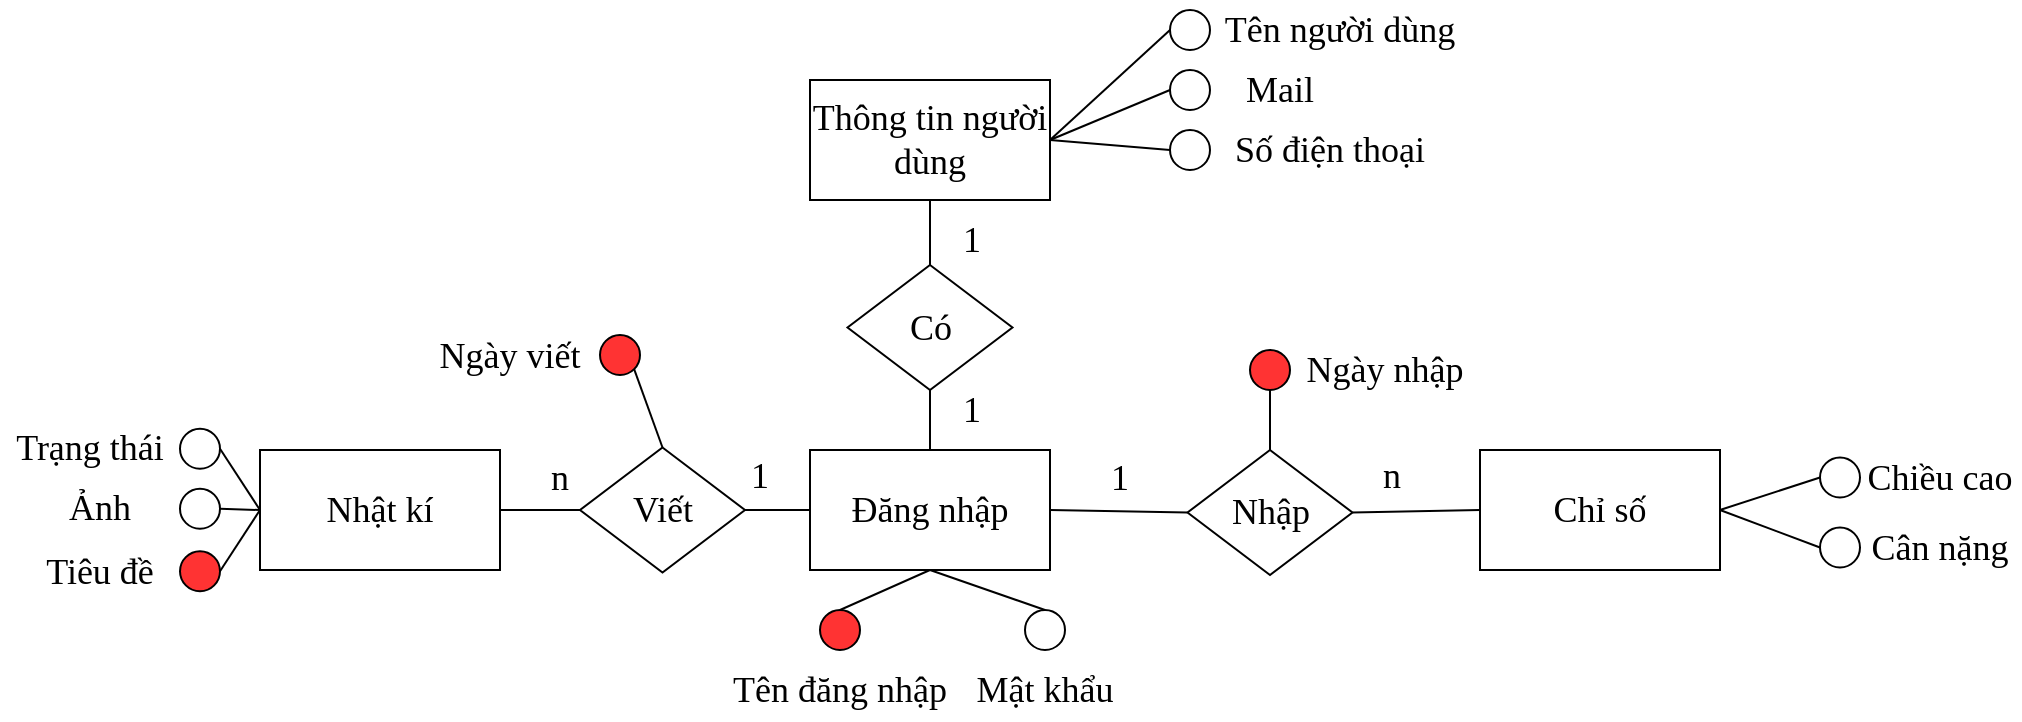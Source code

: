 <mxfile version="18.0.8" type="device"><diagram id="xrx3Zz8OaZOyJywGLjrX" name="Page-1"><mxGraphModel dx="2234" dy="719" grid="1" gridSize="10" guides="1" tooltips="1" connect="1" arrows="1" fold="1" page="1" pageScale="1" pageWidth="850" pageHeight="1100" background="#ffffff" math="0" shadow="0"><root><mxCell id="0"/><mxCell id="1" parent="0"/><mxCell id="OD6HudNCBVPXpwpAxmKn-1" value="Đăng nhập" style="rounded=0;whiteSpace=wrap;html=1;fontFamily=Times New Roman;fontSize=18;" parent="1" vertex="1"><mxGeometry x="355" y="265" width="120" height="60" as="geometry"/></mxCell><mxCell id="OD6HudNCBVPXpwpAxmKn-3" value="Nhật kí" style="rounded=0;whiteSpace=wrap;html=1;fontFamily=Times New Roman;fontSize=18;" parent="1" vertex="1"><mxGeometry x="80" y="265" width="120" height="60" as="geometry"/></mxCell><mxCell id="OD6HudNCBVPXpwpAxmKn-6" value="Thông tin người dùng" style="rounded=0;whiteSpace=wrap;html=1;fontFamily=Times New Roman;fontSize=18;" parent="1" vertex="1"><mxGeometry x="355" y="80" width="120" height="60" as="geometry"/></mxCell><mxCell id="OD6HudNCBVPXpwpAxmKn-7" value="Chỉ số" style="rounded=0;whiteSpace=wrap;html=1;fontFamily=Times New Roman;fontSize=18;" parent="1" vertex="1"><mxGeometry x="690" y="265" width="120" height="60" as="geometry"/></mxCell><mxCell id="OD6HudNCBVPXpwpAxmKn-13" value="Tên đăng nhập" style="text;html=1;strokeColor=none;fillColor=none;align=center;verticalAlign=middle;whiteSpace=wrap;rounded=0;fontFamily=Times New Roman;fontSize=18;" parent="1" vertex="1"><mxGeometry x="315" y="370" width="110" height="30" as="geometry"/></mxCell><mxCell id="OD6HudNCBVPXpwpAxmKn-14" value="" style="ellipse;whiteSpace=wrap;html=1;aspect=fixed;fontFamily=Times New Roman;fontSize=18;fillColor=#FF3333;" parent="1" vertex="1"><mxGeometry x="360" y="345" width="20" height="20" as="geometry"/></mxCell><mxCell id="OD6HudNCBVPXpwpAxmKn-15" value="Mật khẩu" style="text;html=1;strokeColor=none;fillColor=none;align=center;verticalAlign=middle;whiteSpace=wrap;rounded=0;fontFamily=Times New Roman;fontSize=18;" parent="1" vertex="1"><mxGeometry x="430" y="370" width="85" height="30" as="geometry"/></mxCell><mxCell id="OD6HudNCBVPXpwpAxmKn-16" value="" style="ellipse;whiteSpace=wrap;html=1;aspect=fixed;fontFamily=Times New Roman;fontSize=18;" parent="1" vertex="1"><mxGeometry x="462.5" y="345" width="20" height="20" as="geometry"/></mxCell><mxCell id="OD6HudNCBVPXpwpAxmKn-25" value="Chiều cao" style="text;html=1;strokeColor=none;fillColor=none;align=center;verticalAlign=middle;whiteSpace=wrap;rounded=0;fontFamily=Times New Roman;fontSize=18;" parent="1" vertex="1"><mxGeometry x="880" y="263.75" width="80" height="30" as="geometry"/></mxCell><mxCell id="OD6HudNCBVPXpwpAxmKn-26" value="" style="ellipse;whiteSpace=wrap;html=1;aspect=fixed;fontFamily=Times New Roman;fontSize=18;" parent="1" vertex="1"><mxGeometry x="860" y="268.75" width="20" height="20" as="geometry"/></mxCell><mxCell id="OD6HudNCBVPXpwpAxmKn-27" value="Cân nặng" style="text;html=1;strokeColor=none;fillColor=none;align=center;verticalAlign=middle;whiteSpace=wrap;rounded=0;fontFamily=Times New Roman;fontSize=18;" parent="1" vertex="1"><mxGeometry x="880" y="298.75" width="80" height="30" as="geometry"/></mxCell><mxCell id="OD6HudNCBVPXpwpAxmKn-28" value="" style="ellipse;whiteSpace=wrap;html=1;aspect=fixed;fontFamily=Times New Roman;fontSize=18;" parent="1" vertex="1"><mxGeometry x="860" y="303.75" width="20" height="20" as="geometry"/></mxCell><mxCell id="OD6HudNCBVPXpwpAxmKn-29" value="Ngày viết" style="text;html=1;strokeColor=none;fillColor=none;align=center;verticalAlign=middle;whiteSpace=wrap;rounded=0;fontFamily=Times New Roman;fontSize=18;" parent="1" vertex="1"><mxGeometry x="160" y="202.5" width="90" height="30" as="geometry"/></mxCell><mxCell id="OD6HudNCBVPXpwpAxmKn-30" value="" style="ellipse;whiteSpace=wrap;html=1;aspect=fixed;fontFamily=Times New Roman;fontSize=18;fillColor=#FF3333;" parent="1" vertex="1"><mxGeometry x="250" y="207.5" width="20" height="20" as="geometry"/></mxCell><mxCell id="OD6HudNCBVPXpwpAxmKn-31" value="Trạng thái" style="text;html=1;strokeColor=none;fillColor=none;align=center;verticalAlign=middle;whiteSpace=wrap;rounded=0;fontFamily=Times New Roman;fontSize=18;" parent="1" vertex="1"><mxGeometry x="-50" y="249.38" width="90" height="30" as="geometry"/></mxCell><mxCell id="OD6HudNCBVPXpwpAxmKn-32" value="" style="ellipse;whiteSpace=wrap;html=1;aspect=fixed;fontFamily=Times New Roman;fontSize=18;" parent="1" vertex="1"><mxGeometry x="40" y="254.38" width="20" height="20" as="geometry"/></mxCell><mxCell id="OD6HudNCBVPXpwpAxmKn-33" value="Ảnh" style="text;html=1;strokeColor=none;fillColor=none;align=center;verticalAlign=middle;whiteSpace=wrap;rounded=0;fontFamily=Times New Roman;fontSize=18;" parent="1" vertex="1"><mxGeometry x="-40" y="279.38" width="80" height="30" as="geometry"/></mxCell><mxCell id="OD6HudNCBVPXpwpAxmKn-34" value="" style="ellipse;whiteSpace=wrap;html=1;aspect=fixed;fontFamily=Times New Roman;fontSize=18;" parent="1" vertex="1"><mxGeometry x="40" y="284.38" width="20" height="20" as="geometry"/></mxCell><mxCell id="OD6HudNCBVPXpwpAxmKn-35" value="Tên người dùng" style="text;html=1;strokeColor=none;fillColor=none;align=center;verticalAlign=middle;whiteSpace=wrap;rounded=0;fontFamily=Times New Roman;fontSize=18;" parent="1" vertex="1"><mxGeometry x="560" y="40" width="120" height="30" as="geometry"/></mxCell><mxCell id="OD6HudNCBVPXpwpAxmKn-36" value="" style="ellipse;whiteSpace=wrap;html=1;aspect=fixed;fontFamily=Times New Roman;fontSize=18;fillColor=#FFFFFF;" parent="1" vertex="1"><mxGeometry x="535" y="45" width="20" height="20" as="geometry"/></mxCell><mxCell id="OD6HudNCBVPXpwpAxmKn-42" value="Mail" style="text;html=1;strokeColor=none;fillColor=none;align=center;verticalAlign=middle;whiteSpace=wrap;rounded=0;fontFamily=Times New Roman;fontSize=18;" parent="1" vertex="1"><mxGeometry x="560" y="70" width="60" height="30" as="geometry"/></mxCell><mxCell id="OD6HudNCBVPXpwpAxmKn-43" value="" style="ellipse;whiteSpace=wrap;html=1;aspect=fixed;fontFamily=Times New Roman;fontSize=18;" parent="1" vertex="1"><mxGeometry x="535" y="75" width="20" height="20" as="geometry"/></mxCell><mxCell id="OD6HudNCBVPXpwpAxmKn-44" value="Số điện thoại" style="text;html=1;strokeColor=none;fillColor=none;align=center;verticalAlign=middle;whiteSpace=wrap;rounded=0;fontFamily=Times New Roman;fontSize=18;" parent="1" vertex="1"><mxGeometry x="565" y="100" width="100" height="30" as="geometry"/></mxCell><mxCell id="OD6HudNCBVPXpwpAxmKn-45" value="" style="ellipse;whiteSpace=wrap;html=1;aspect=fixed;fontFamily=Times New Roman;fontSize=18;" parent="1" vertex="1"><mxGeometry x="535" y="105" width="20" height="20" as="geometry"/></mxCell><mxCell id="OD6HudNCBVPXpwpAxmKn-51" value="Có" style="rhombus;whiteSpace=wrap;html=1;fontFamily=Times New Roman;fontSize=18;" parent="1" vertex="1"><mxGeometry x="373.75" y="172.5" width="82.5" height="62.5" as="geometry"/></mxCell><mxCell id="OD6HudNCBVPXpwpAxmKn-55" value="" style="endArrow=none;html=1;rounded=0;fontFamily=Times New Roman;fontSize=18;entryX=1;entryY=1;entryDx=0;entryDy=0;exitX=0.5;exitY=0;exitDx=0;exitDy=0;" parent="1" source="OD6HudNCBVPXpwpAxmKn-75" target="OD6HudNCBVPXpwpAxmKn-30" edge="1"><mxGeometry width="50" height="50" relative="1" as="geometry"><mxPoint x="340" y="172.5" as="sourcePoint"/><mxPoint x="290" y="247.5" as="targetPoint"/></mxGeometry></mxCell><mxCell id="OD6HudNCBVPXpwpAxmKn-56" value="" style="endArrow=none;html=1;rounded=0;fontFamily=Times New Roman;fontSize=18;exitX=1;exitY=0.5;exitDx=0;exitDy=0;entryX=0;entryY=0.5;entryDx=0;entryDy=0;" parent="1" source="OD6HudNCBVPXpwpAxmKn-32" target="OD6HudNCBVPXpwpAxmKn-3" edge="1"><mxGeometry width="50" height="50" relative="1" as="geometry"><mxPoint x="10" y="252.5" as="sourcePoint"/><mxPoint x="80" y="272.5" as="targetPoint"/></mxGeometry></mxCell><mxCell id="OD6HudNCBVPXpwpAxmKn-57" value="" style="endArrow=none;html=1;rounded=0;fontFamily=Times New Roman;fontSize=18;entryX=0;entryY=0.5;entryDx=0;entryDy=0;exitX=1;exitY=0.5;exitDx=0;exitDy=0;" parent="1" source="OD6HudNCBVPXpwpAxmKn-34" target="OD6HudNCBVPXpwpAxmKn-3" edge="1"><mxGeometry width="50" height="50" relative="1" as="geometry"><mxPoint x="10" y="282.5" as="sourcePoint"/><mxPoint x="80" y="272.5" as="targetPoint"/></mxGeometry></mxCell><mxCell id="OD6HudNCBVPXpwpAxmKn-62" value="" style="endArrow=none;html=1;rounded=0;fontFamily=Times New Roman;fontSize=18;exitX=1;exitY=0.5;exitDx=0;exitDy=0;entryX=0;entryY=0.5;entryDx=0;entryDy=0;" parent="1" source="OD6HudNCBVPXpwpAxmKn-7" target="OD6HudNCBVPXpwpAxmKn-26" edge="1"><mxGeometry width="50" height="50" relative="1" as="geometry"><mxPoint x="850" y="532.5" as="sourcePoint"/><mxPoint x="900" y="552.5" as="targetPoint"/></mxGeometry></mxCell><mxCell id="OD6HudNCBVPXpwpAxmKn-63" value="" style="endArrow=none;html=1;rounded=0;fontFamily=Times New Roman;fontSize=18;exitX=1;exitY=0.5;exitDx=0;exitDy=0;entryX=0;entryY=0.5;entryDx=0;entryDy=0;" parent="1" source="OD6HudNCBVPXpwpAxmKn-7" target="OD6HudNCBVPXpwpAxmKn-28" edge="1"><mxGeometry width="50" height="50" relative="1" as="geometry"><mxPoint x="835" y="272.5" as="sourcePoint"/><mxPoint x="895" y="255" as="targetPoint"/></mxGeometry></mxCell><mxCell id="OD6HudNCBVPXpwpAxmKn-64" value="" style="endArrow=none;html=1;rounded=0;fontFamily=Times New Roman;fontSize=18;exitX=1;exitY=0.5;exitDx=0;exitDy=0;entryX=0;entryY=0.5;entryDx=0;entryDy=0;" parent="1" source="OD6HudNCBVPXpwpAxmKn-6" target="OD6HudNCBVPXpwpAxmKn-36" edge="1"><mxGeometry width="50" height="50" relative="1" as="geometry"><mxPoint x="680" y="240" as="sourcePoint"/><mxPoint x="740" y="257.5" as="targetPoint"/></mxGeometry></mxCell><mxCell id="OD6HudNCBVPXpwpAxmKn-65" value="" style="endArrow=none;html=1;rounded=0;fontFamily=Times New Roman;fontSize=18;exitX=1;exitY=0.5;exitDx=0;exitDy=0;entryX=0;entryY=0.5;entryDx=0;entryDy=0;" parent="1" source="OD6HudNCBVPXpwpAxmKn-6" target="OD6HudNCBVPXpwpAxmKn-43" edge="1"><mxGeometry width="50" height="50" relative="1" as="geometry"><mxPoint x="485" y="120" as="sourcePoint"/><mxPoint x="545" y="65" as="targetPoint"/></mxGeometry></mxCell><mxCell id="OD6HudNCBVPXpwpAxmKn-66" value="" style="endArrow=none;html=1;rounded=0;fontFamily=Times New Roman;fontSize=18;exitX=1;exitY=0.5;exitDx=0;exitDy=0;entryX=0;entryY=0.5;entryDx=0;entryDy=0;" parent="1" source="OD6HudNCBVPXpwpAxmKn-6" target="OD6HudNCBVPXpwpAxmKn-45" edge="1"><mxGeometry width="50" height="50" relative="1" as="geometry"><mxPoint x="485" y="120" as="sourcePoint"/><mxPoint x="545" y="95" as="targetPoint"/></mxGeometry></mxCell><mxCell id="OD6HudNCBVPXpwpAxmKn-67" value="" style="endArrow=none;html=1;rounded=0;fontFamily=Times New Roman;fontSize=18;exitX=0.5;exitY=1;exitDx=0;exitDy=0;entryX=0.5;entryY=0;entryDx=0;entryDy=0;" parent="1" source="OD6HudNCBVPXpwpAxmKn-1" target="OD6HudNCBVPXpwpAxmKn-14" edge="1"><mxGeometry width="50" height="50" relative="1" as="geometry"><mxPoint x="500" y="135" as="sourcePoint"/><mxPoint x="560" y="140" as="targetPoint"/></mxGeometry></mxCell><mxCell id="OD6HudNCBVPXpwpAxmKn-68" value="" style="endArrow=none;html=1;rounded=0;fontFamily=Times New Roman;fontSize=18;exitX=0.5;exitY=1;exitDx=0;exitDy=0;entryX=0.5;entryY=0;entryDx=0;entryDy=0;" parent="1" source="OD6HudNCBVPXpwpAxmKn-1" target="OD6HudNCBVPXpwpAxmKn-16" edge="1"><mxGeometry width="50" height="50" relative="1" as="geometry"><mxPoint x="425" y="335" as="sourcePoint"/><mxPoint x="370" y="385" as="targetPoint"/></mxGeometry></mxCell><mxCell id="OD6HudNCBVPXpwpAxmKn-69" value="" style="endArrow=none;html=1;rounded=0;fontFamily=Times New Roman;fontSize=18;exitX=0.5;exitY=1;exitDx=0;exitDy=0;" parent="1" source="OD6HudNCBVPXpwpAxmKn-6" target="OD6HudNCBVPXpwpAxmKn-51" edge="1"><mxGeometry width="50" height="50" relative="1" as="geometry"><mxPoint x="420" y="340" as="sourcePoint"/><mxPoint x="375" y="360" as="targetPoint"/></mxGeometry></mxCell><mxCell id="OD6HudNCBVPXpwpAxmKn-71" value="" style="endArrow=none;html=1;rounded=0;fontFamily=Times New Roman;fontSize=18;exitX=0.5;exitY=1;exitDx=0;exitDy=0;entryX=0.5;entryY=0;entryDx=0;entryDy=0;" parent="1" source="OD6HudNCBVPXpwpAxmKn-51" target="OD6HudNCBVPXpwpAxmKn-1" edge="1"><mxGeometry width="50" height="50" relative="1" as="geometry"><mxPoint x="425" y="150" as="sourcePoint"/><mxPoint x="425" y="182.5" as="targetPoint"/></mxGeometry></mxCell><mxCell id="OD6HudNCBVPXpwpAxmKn-72" value="Nhập" style="rhombus;whiteSpace=wrap;html=1;fontFamily=Times New Roman;fontSize=18;" parent="1" vertex="1"><mxGeometry x="543.75" y="265" width="82.5" height="62.5" as="geometry"/></mxCell><mxCell id="OD6HudNCBVPXpwpAxmKn-73" value="" style="endArrow=none;html=1;rounded=0;fontFamily=Times New Roman;fontSize=18;exitX=0;exitY=0.5;exitDx=0;exitDy=0;entryX=1;entryY=0.5;entryDx=0;entryDy=0;" parent="1" source="OD6HudNCBVPXpwpAxmKn-7" target="OD6HudNCBVPXpwpAxmKn-72" edge="1"><mxGeometry width="50" height="50" relative="1" as="geometry"><mxPoint x="585" y="232.5" as="sourcePoint"/><mxPoint x="545" y="452.5" as="targetPoint"/></mxGeometry></mxCell><mxCell id="OD6HudNCBVPXpwpAxmKn-74" value="" style="endArrow=none;html=1;rounded=0;fontFamily=Times New Roman;fontSize=18;exitX=0;exitY=0.5;exitDx=0;exitDy=0;entryX=1;entryY=0.5;entryDx=0;entryDy=0;" parent="1" source="OD6HudNCBVPXpwpAxmKn-72" target="OD6HudNCBVPXpwpAxmKn-1" edge="1"><mxGeometry width="50" height="50" relative="1" as="geometry"><mxPoint x="590" y="225" as="sourcePoint"/><mxPoint x="510" y="310" as="targetPoint"/></mxGeometry></mxCell><mxCell id="OD6HudNCBVPXpwpAxmKn-75" value="Viết" style="rhombus;whiteSpace=wrap;html=1;fontFamily=Times New Roman;fontSize=18;" parent="1" vertex="1"><mxGeometry x="240" y="263.75" width="82.5" height="62.5" as="geometry"/></mxCell><mxCell id="OD6HudNCBVPXpwpAxmKn-76" value="" style="endArrow=none;html=1;rounded=0;fontFamily=Times New Roman;fontSize=18;exitX=1;exitY=0.5;exitDx=0;exitDy=0;entryX=0;entryY=0.5;entryDx=0;entryDy=0;" parent="1" source="OD6HudNCBVPXpwpAxmKn-3" target="OD6HudNCBVPXpwpAxmKn-75" edge="1"><mxGeometry width="50" height="50" relative="1" as="geometry"><mxPoint x="258.75" y="237.5" as="sourcePoint"/><mxPoint x="237.5" y="289" as="targetPoint"/></mxGeometry></mxCell><mxCell id="OD6HudNCBVPXpwpAxmKn-77" value="" style="endArrow=none;html=1;rounded=0;fontFamily=Times New Roman;fontSize=18;exitX=1;exitY=0.5;exitDx=0;exitDy=0;entryX=0;entryY=0.5;entryDx=0;entryDy=0;" parent="1" source="OD6HudNCBVPXpwpAxmKn-75" target="OD6HudNCBVPXpwpAxmKn-1" edge="1"><mxGeometry width="50" height="50" relative="1" as="geometry"><mxPoint x="241.25" y="190" as="sourcePoint"/><mxPoint x="295" y="272.5" as="targetPoint"/></mxGeometry></mxCell><mxCell id="OD6HudNCBVPXpwpAxmKn-84" value="1" style="text;html=1;strokeColor=none;fillColor=none;align=center;verticalAlign=middle;whiteSpace=wrap;rounded=0;fontFamily=Times New Roman;fontSize=18;" parent="1" vertex="1"><mxGeometry x="310" y="265" width="40" height="25" as="geometry"/></mxCell><mxCell id="OD6HudNCBVPXpwpAxmKn-85" value="1" style="text;html=1;strokeColor=none;fillColor=none;align=center;verticalAlign=middle;whiteSpace=wrap;rounded=0;fontFamily=Times New Roman;fontSize=18;" parent="1" vertex="1"><mxGeometry x="416.25" y="232.5" width="40" height="25" as="geometry"/></mxCell><mxCell id="OD6HudNCBVPXpwpAxmKn-86" value="1" style="text;html=1;strokeColor=none;fillColor=none;align=center;verticalAlign=middle;whiteSpace=wrap;rounded=0;fontFamily=Times New Roman;fontSize=18;" parent="1" vertex="1"><mxGeometry x="416.25" y="147.5" width="40" height="25" as="geometry"/></mxCell><mxCell id="OD6HudNCBVPXpwpAxmKn-89" value="1" style="text;html=1;strokeColor=none;fillColor=none;align=center;verticalAlign=middle;whiteSpace=wrap;rounded=0;fontFamily=Times New Roman;fontSize=18;" parent="1" vertex="1"><mxGeometry x="490" y="266.25" width="40" height="25" as="geometry"/></mxCell><mxCell id="OD6HudNCBVPXpwpAxmKn-90" value="n" style="text;html=1;strokeColor=none;fillColor=none;align=center;verticalAlign=middle;whiteSpace=wrap;rounded=0;fontFamily=Times New Roman;fontSize=18;" parent="1" vertex="1"><mxGeometry x="626.25" y="265" width="40" height="25" as="geometry"/></mxCell><mxCell id="OD6HudNCBVPXpwpAxmKn-92" value="n" style="text;html=1;strokeColor=none;fillColor=none;align=center;verticalAlign=middle;whiteSpace=wrap;rounded=0;fontFamily=Times New Roman;fontSize=18;" parent="1" vertex="1"><mxGeometry x="210" y="266.25" width="40" height="25" as="geometry"/></mxCell><mxCell id="OD6HudNCBVPXpwpAxmKn-98" value="Ngày nhập" style="text;html=1;strokeColor=none;fillColor=none;align=center;verticalAlign=middle;whiteSpace=wrap;rounded=0;fontFamily=Times New Roman;fontSize=18;" parent="1" vertex="1"><mxGeometry x="595" y="210" width="95" height="30" as="geometry"/></mxCell><mxCell id="OD6HudNCBVPXpwpAxmKn-99" value="" style="ellipse;whiteSpace=wrap;html=1;aspect=fixed;fontFamily=Times New Roman;fontSize=18;fillColor=#FF3333;" parent="1" vertex="1"><mxGeometry x="575" y="215" width="20" height="20" as="geometry"/></mxCell><mxCell id="OD6HudNCBVPXpwpAxmKn-100" value="" style="endArrow=none;html=1;rounded=0;fontFamily=Times New Roman;fontSize=18;exitX=0.5;exitY=0;exitDx=0;exitDy=0;entryX=0.5;entryY=1;entryDx=0;entryDy=0;" parent="1" source="OD6HudNCBVPXpwpAxmKn-72" target="OD6HudNCBVPXpwpAxmKn-99" edge="1"><mxGeometry width="50" height="50" relative="1" as="geometry"><mxPoint x="574.375" y="224.375" as="sourcePoint"/><mxPoint x="130" y="302.5" as="targetPoint"/></mxGeometry></mxCell><mxCell id="7FX5rSIR6O70CozAR2aT-1" value="Tiêu đề" style="text;html=1;strokeColor=none;fillColor=none;align=center;verticalAlign=middle;whiteSpace=wrap;rounded=0;fontFamily=Times New Roman;fontSize=18;" vertex="1" parent="1"><mxGeometry x="-40" y="310.63" width="80" height="30" as="geometry"/></mxCell><mxCell id="7FX5rSIR6O70CozAR2aT-2" value="" style="ellipse;whiteSpace=wrap;html=1;aspect=fixed;fontFamily=Times New Roman;fontSize=18;fillColor=#FF3333;strokeColor=#000000;" vertex="1" parent="1"><mxGeometry x="40" y="315.63" width="20" height="20" as="geometry"/></mxCell><mxCell id="7FX5rSIR6O70CozAR2aT-3" value="" style="endArrow=none;html=1;rounded=0;fontFamily=Times New Roman;fontSize=18;entryX=0;entryY=0.5;entryDx=0;entryDy=0;exitX=1;exitY=0.5;exitDx=0;exitDy=0;" edge="1" parent="1" source="7FX5rSIR6O70CozAR2aT-2" target="OD6HudNCBVPXpwpAxmKn-3"><mxGeometry width="50" height="50" relative="1" as="geometry"><mxPoint x="10" y="313.75" as="sourcePoint"/><mxPoint x="80" y="272.5" as="targetPoint"/></mxGeometry></mxCell></root></mxGraphModel></diagram></mxfile>